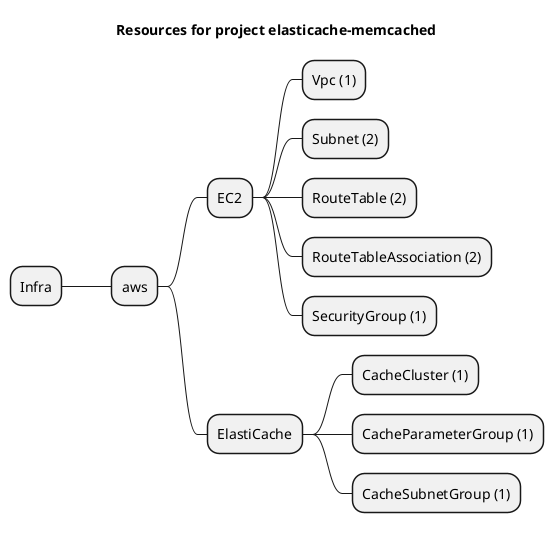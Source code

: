@startmindmap
title Resources for project elasticache-memcached
skinparam monochrome true
+ Infra
++ aws
+++ EC2
++++ Vpc (1)
++++ Subnet (2)
++++ RouteTable (2)
++++ RouteTableAssociation (2)
++++ SecurityGroup (1)
+++ ElastiCache
++++ CacheCluster (1)
++++ CacheParameterGroup (1)
++++ CacheSubnetGroup (1)
@endmindmap